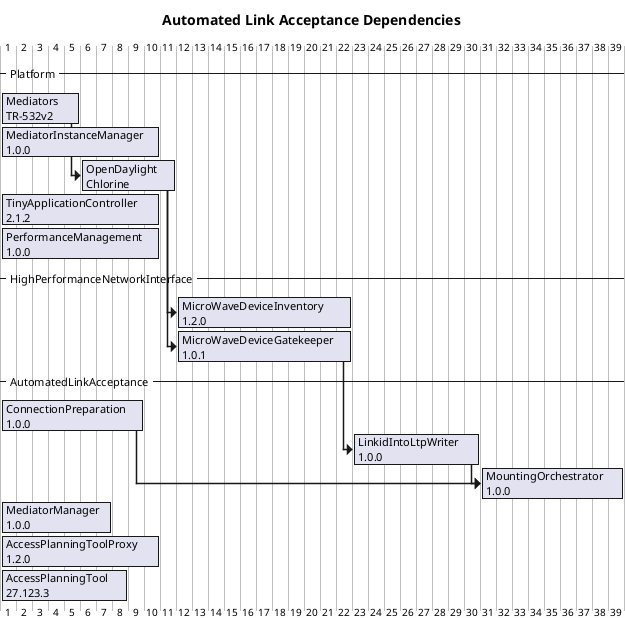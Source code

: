 @startgantt AutomatedLinkAcceptanceDependencies

title
Automated Link Acceptance Dependencies
end title

-- Platform --
[Mediators\nTR-532v2] as [Med] lasts 5 days
[MediatorInstanceManager\n1.0.0] lasts 10 days
[OpenDaylight\nChlorine] as [ODL] lasts 6 days
  [ODL] starts with [Med]'s end
[TinyApplicationController\n2.1.2] lasts 10 days
[PerformanceManagement\n1.0.0] lasts 10 days

-- HighPerformanceNetworkInterface --
[MicroWaveDeviceInventory\n1.2.0] as [MWDI\n1.2.0] lasts 11 days
  [MWDI\n1.2.0] starts with [ODL]'s end

[MicroWaveDeviceGatekeeper\n1.0.1] as [MWDG\n1.0.1] lasts 11 days
  [MWDG\n1.0.1] starts with [ODL]'s end

-- AutomatedLinkAcceptance --
[ConnectionPreparation\n1.0.0] as [CP1.0.0] lasts 9 days

[LinkidIntoLtpWriter\n1.0.0] as [LILW1.0.0] lasts 8 days
  [LILW1.0.0] starts with [MWDG\n1.0.1]'s end

[MountingOrchestrator\n1.0.0] as [MO1.0.0] lasts 9 days
  [MO1.0.0] starts with [CP1.0.0]'s end
  [MO1.0.0] starts with [LILW1.0.0]'s end




[MediatorManager\n1.0.0] lasts 7 days
[AccessPlanningToolProxy\n1.2.0] lasts 10 days
[AccessPlanningTool\n27.123.3] lasts 8 days


@endgantt